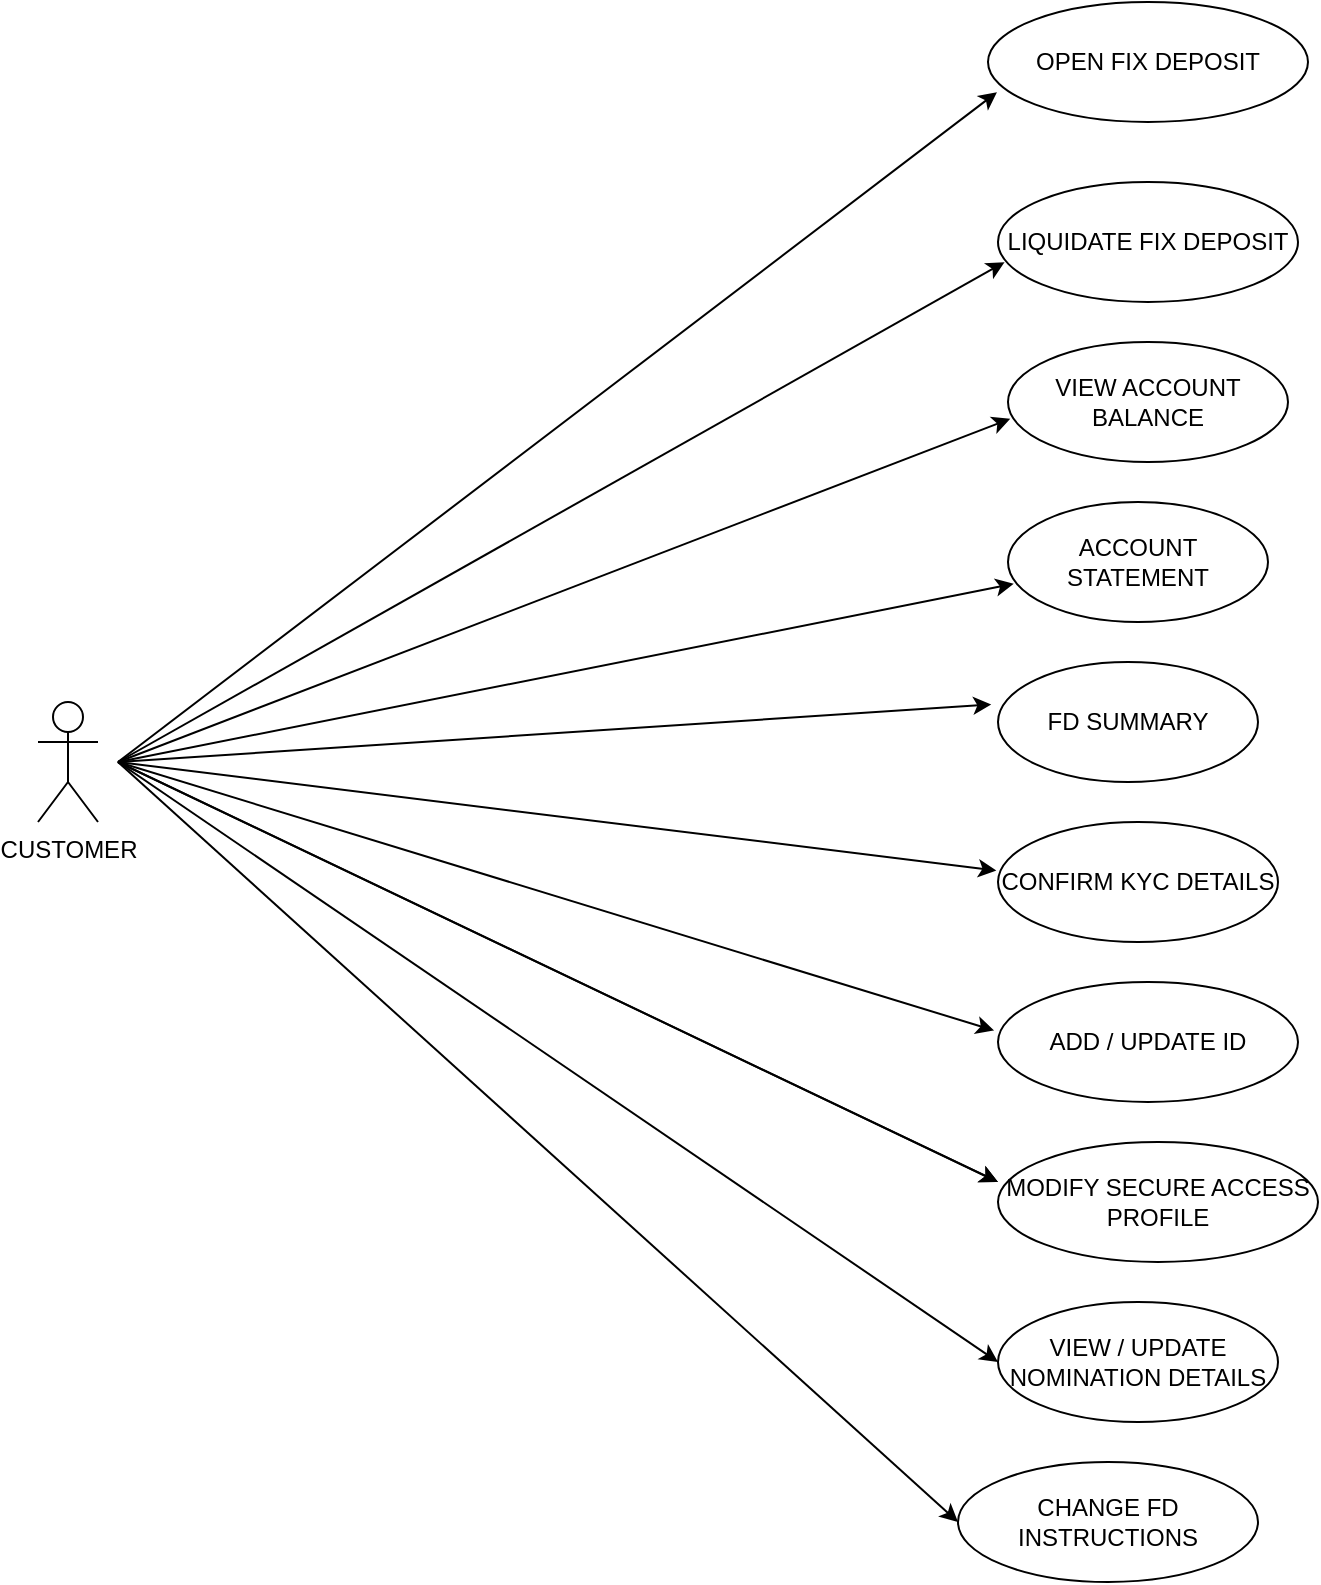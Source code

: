 <mxfile version="22.0.4" type="device">
  <diagram name="Page-1" id="q0aN9C3ZCvXhXREPQR7S">
    <mxGraphModel dx="1444" dy="1007" grid="1" gridSize="10" guides="1" tooltips="1" connect="1" arrows="1" fold="1" page="1" pageScale="1" pageWidth="827" pageHeight="1169" math="0" shadow="0">
      <root>
        <mxCell id="0" />
        <mxCell id="1" parent="0" />
        <mxCell id="X623mI5D7pwIxlIXd98o-2" value="CUSTOMER" style="shape=umlActor;verticalLabelPosition=bottom;verticalAlign=top;html=1;outlineConnect=0;" parent="1" vertex="1">
          <mxGeometry x="120" y="370" width="30" height="60" as="geometry" />
        </mxCell>
        <mxCell id="X623mI5D7pwIxlIXd98o-6" value="VIEW ACCOUNT BALANCE" style="ellipse;whiteSpace=wrap;html=1;" parent="1" vertex="1">
          <mxGeometry x="605" y="190" width="140" height="60" as="geometry" />
        </mxCell>
        <mxCell id="X623mI5D7pwIxlIXd98o-7" value="CONFIRM KYC DETAILS" style="ellipse;whiteSpace=wrap;html=1;" parent="1" vertex="1">
          <mxGeometry x="600" y="430" width="140" height="60" as="geometry" />
        </mxCell>
        <mxCell id="X623mI5D7pwIxlIXd98o-8" value="FD SUMMARY" style="ellipse;whiteSpace=wrap;html=1;" parent="1" vertex="1">
          <mxGeometry x="600" y="350" width="130" height="60" as="geometry" />
        </mxCell>
        <mxCell id="X623mI5D7pwIxlIXd98o-9" value="ACCOUNT STATEMENT" style="ellipse;whiteSpace=wrap;html=1;" parent="1" vertex="1">
          <mxGeometry x="605" y="270" width="130" height="60" as="geometry" />
        </mxCell>
        <mxCell id="X623mI5D7pwIxlIXd98o-10" value="" style="endArrow=classic;html=1;rounded=0;entryX=0.028;entryY=0.751;entryDx=0;entryDy=0;entryPerimeter=0;" parent="1" target="X623mI5D7pwIxlIXd98o-16" edge="1">
          <mxGeometry width="50" height="50" relative="1" as="geometry">
            <mxPoint x="160" y="400" as="sourcePoint" />
            <mxPoint x="520" y="440" as="targetPoint" />
          </mxGeometry>
        </mxCell>
        <mxCell id="X623mI5D7pwIxlIXd98o-12" value="" style="endArrow=classic;html=1;rounded=0;entryX=0.022;entryY=0.668;entryDx=0;entryDy=0;entryPerimeter=0;" parent="1" target="X623mI5D7pwIxlIXd98o-17" edge="1">
          <mxGeometry width="50" height="50" relative="1" as="geometry">
            <mxPoint x="160" y="400" as="sourcePoint" />
            <mxPoint x="300" y="380" as="targetPoint" />
          </mxGeometry>
        </mxCell>
        <mxCell id="X623mI5D7pwIxlIXd98o-13" value="" style="endArrow=classic;html=1;rounded=0;entryX=-0.026;entryY=0.354;entryDx=0;entryDy=0;entryPerimeter=0;" parent="1" target="X623mI5D7pwIxlIXd98o-8" edge="1">
          <mxGeometry width="50" height="50" relative="1" as="geometry">
            <mxPoint x="160" y="400" as="sourcePoint" />
            <mxPoint x="510" y="340" as="targetPoint" />
          </mxGeometry>
        </mxCell>
        <mxCell id="X623mI5D7pwIxlIXd98o-14" value="" style="endArrow=classic;html=1;rounded=0;entryX=-0.006;entryY=0.404;entryDx=0;entryDy=0;entryPerimeter=0;" parent="1" target="X623mI5D7pwIxlIXd98o-7" edge="1">
          <mxGeometry width="50" height="50" relative="1" as="geometry">
            <mxPoint x="160" y="400" as="sourcePoint" />
            <mxPoint x="510" y="340" as="targetPoint" />
          </mxGeometry>
        </mxCell>
        <mxCell id="X623mI5D7pwIxlIXd98o-15" value="VIEW / UPDATE NOMINATION DETAILS" style="ellipse;whiteSpace=wrap;html=1;" parent="1" vertex="1">
          <mxGeometry x="600" y="670" width="140" height="60" as="geometry" />
        </mxCell>
        <mxCell id="X623mI5D7pwIxlIXd98o-16" value="OPEN FIX DEPOSIT" style="ellipse;whiteSpace=wrap;html=1;" parent="1" vertex="1">
          <mxGeometry x="595" y="20" width="160" height="60" as="geometry" />
        </mxCell>
        <mxCell id="X623mI5D7pwIxlIXd98o-17" value="LIQUIDATE FIX DEPOSIT" style="ellipse;whiteSpace=wrap;html=1;" parent="1" vertex="1">
          <mxGeometry x="600" y="110" width="150" height="60" as="geometry" />
        </mxCell>
        <mxCell id="X623mI5D7pwIxlIXd98o-18" value="MODIFY SECURE ACCESS PROFILE" style="ellipse;whiteSpace=wrap;html=1;" parent="1" vertex="1">
          <mxGeometry x="600" y="590" width="160" height="60" as="geometry" />
        </mxCell>
        <mxCell id="X623mI5D7pwIxlIXd98o-19" value="ADD / UPDATE ID" style="ellipse;whiteSpace=wrap;html=1;" parent="1" vertex="1">
          <mxGeometry x="600" y="510" width="150" height="60" as="geometry" />
        </mxCell>
        <mxCell id="X623mI5D7pwIxlIXd98o-22" value="CHANGE FD INSTRUCTIONS" style="ellipse;whiteSpace=wrap;html=1;" parent="1" vertex="1">
          <mxGeometry x="580" y="750" width="150" height="60" as="geometry" />
        </mxCell>
        <mxCell id="X623mI5D7pwIxlIXd98o-25" value="" style="endArrow=classic;html=1;rounded=0;entryX=0.008;entryY=0.64;entryDx=0;entryDy=0;entryPerimeter=0;" parent="1" target="X623mI5D7pwIxlIXd98o-6" edge="1">
          <mxGeometry width="50" height="50" relative="1" as="geometry">
            <mxPoint x="160" y="400" as="sourcePoint" />
            <mxPoint x="600" y="310" as="targetPoint" />
          </mxGeometry>
        </mxCell>
        <mxCell id="X623mI5D7pwIxlIXd98o-26" value="" style="endArrow=classic;html=1;rounded=0;entryX=0.022;entryY=0.682;entryDx=0;entryDy=0;entryPerimeter=0;" parent="1" target="X623mI5D7pwIxlIXd98o-9" edge="1">
          <mxGeometry width="50" height="50" relative="1" as="geometry">
            <mxPoint x="160" y="400" as="sourcePoint" />
            <mxPoint x="610" y="320" as="targetPoint" />
          </mxGeometry>
        </mxCell>
        <mxCell id="X623mI5D7pwIxlIXd98o-27" value="" style="endArrow=classic;html=1;rounded=0;entryX=-0.013;entryY=0.404;entryDx=0;entryDy=0;entryPerimeter=0;" parent="1" target="X623mI5D7pwIxlIXd98o-19" edge="1">
          <mxGeometry width="50" height="50" relative="1" as="geometry">
            <mxPoint x="160" y="400" as="sourcePoint" />
            <mxPoint x="620" y="330" as="targetPoint" />
          </mxGeometry>
        </mxCell>
        <mxCell id="X623mI5D7pwIxlIXd98o-29" value="" style="endArrow=classic;html=1;rounded=0;entryX=0;entryY=0.333;entryDx=0;entryDy=0;entryPerimeter=0;" parent="1" target="X623mI5D7pwIxlIXd98o-18" edge="1">
          <mxGeometry width="50" height="50" relative="1" as="geometry">
            <mxPoint x="160" y="400" as="sourcePoint" />
            <mxPoint x="470" y="620" as="targetPoint" />
          </mxGeometry>
        </mxCell>
        <mxCell id="X623mI5D7pwIxlIXd98o-31" value="" style="endArrow=classic;html=1;rounded=0;entryX=0;entryY=0.5;entryDx=0;entryDy=0;" parent="1" target="X623mI5D7pwIxlIXd98o-15" edge="1">
          <mxGeometry width="50" height="50" relative="1" as="geometry">
            <mxPoint x="160" y="400" as="sourcePoint" />
            <mxPoint x="610" y="620" as="targetPoint" />
          </mxGeometry>
        </mxCell>
        <mxCell id="X623mI5D7pwIxlIXd98o-32" value="" style="endArrow=classic;html=1;rounded=0;entryX=0;entryY=0.333;entryDx=0;entryDy=0;entryPerimeter=0;" parent="1" edge="1">
          <mxGeometry width="50" height="50" relative="1" as="geometry">
            <mxPoint x="160" y="400" as="sourcePoint" />
            <mxPoint x="600" y="610" as="targetPoint" />
          </mxGeometry>
        </mxCell>
        <mxCell id="X623mI5D7pwIxlIXd98o-35" value="" style="endArrow=classic;html=1;rounded=0;entryX=0;entryY=0.5;entryDx=0;entryDy=0;" parent="1" target="X623mI5D7pwIxlIXd98o-22" edge="1">
          <mxGeometry width="50" height="50" relative="1" as="geometry">
            <mxPoint x="160" y="400" as="sourcePoint" />
            <mxPoint x="610" y="680" as="targetPoint" />
          </mxGeometry>
        </mxCell>
      </root>
    </mxGraphModel>
  </diagram>
</mxfile>
